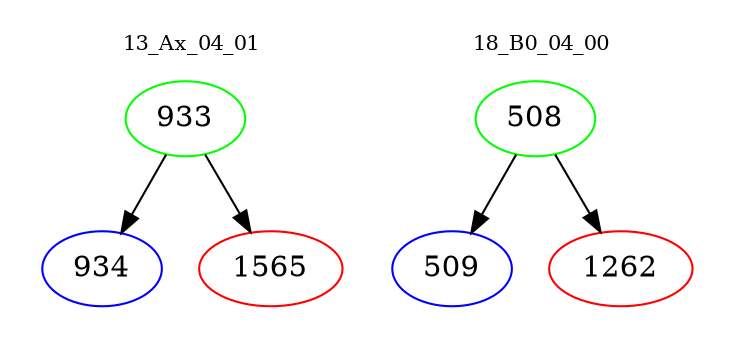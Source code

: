 digraph{
subgraph cluster_0 {
color = white
label = "13_Ax_04_01";
fontsize=10;
T0_933 [label="933", color="green"]
T0_933 -> T0_934 [color="black"]
T0_934 [label="934", color="blue"]
T0_933 -> T0_1565 [color="black"]
T0_1565 [label="1565", color="red"]
}
subgraph cluster_1 {
color = white
label = "18_B0_04_00";
fontsize=10;
T1_508 [label="508", color="green"]
T1_508 -> T1_509 [color="black"]
T1_509 [label="509", color="blue"]
T1_508 -> T1_1262 [color="black"]
T1_1262 [label="1262", color="red"]
}
}

